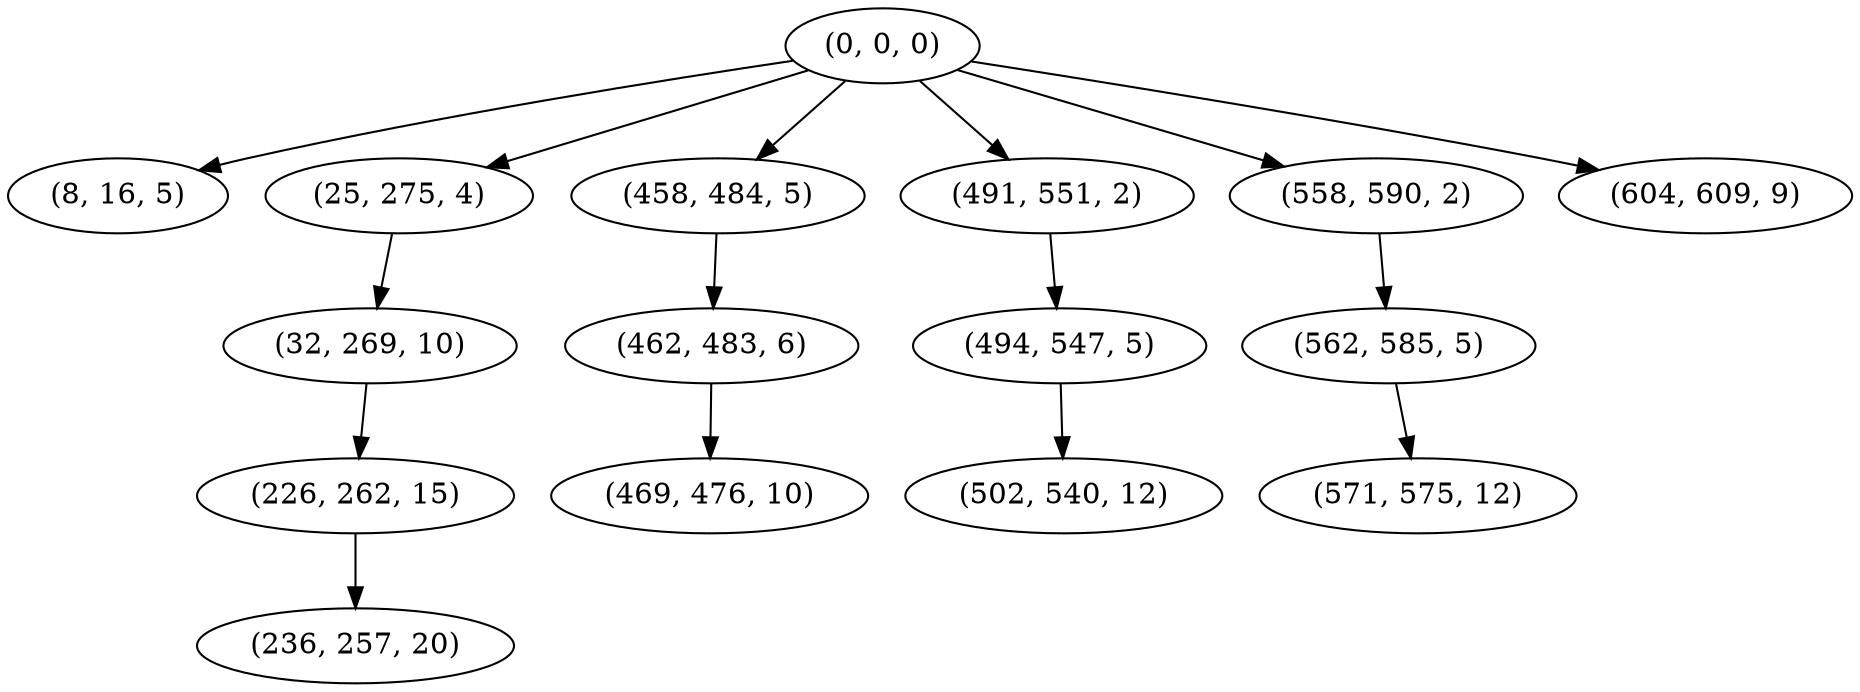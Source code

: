 digraph tree {
    "(0, 0, 0)";
    "(8, 16, 5)";
    "(25, 275, 4)";
    "(32, 269, 10)";
    "(226, 262, 15)";
    "(236, 257, 20)";
    "(458, 484, 5)";
    "(462, 483, 6)";
    "(469, 476, 10)";
    "(491, 551, 2)";
    "(494, 547, 5)";
    "(502, 540, 12)";
    "(558, 590, 2)";
    "(562, 585, 5)";
    "(571, 575, 12)";
    "(604, 609, 9)";
    "(0, 0, 0)" -> "(8, 16, 5)";
    "(0, 0, 0)" -> "(25, 275, 4)";
    "(0, 0, 0)" -> "(458, 484, 5)";
    "(0, 0, 0)" -> "(491, 551, 2)";
    "(0, 0, 0)" -> "(558, 590, 2)";
    "(0, 0, 0)" -> "(604, 609, 9)";
    "(25, 275, 4)" -> "(32, 269, 10)";
    "(32, 269, 10)" -> "(226, 262, 15)";
    "(226, 262, 15)" -> "(236, 257, 20)";
    "(458, 484, 5)" -> "(462, 483, 6)";
    "(462, 483, 6)" -> "(469, 476, 10)";
    "(491, 551, 2)" -> "(494, 547, 5)";
    "(494, 547, 5)" -> "(502, 540, 12)";
    "(558, 590, 2)" -> "(562, 585, 5)";
    "(562, 585, 5)" -> "(571, 575, 12)";
}
